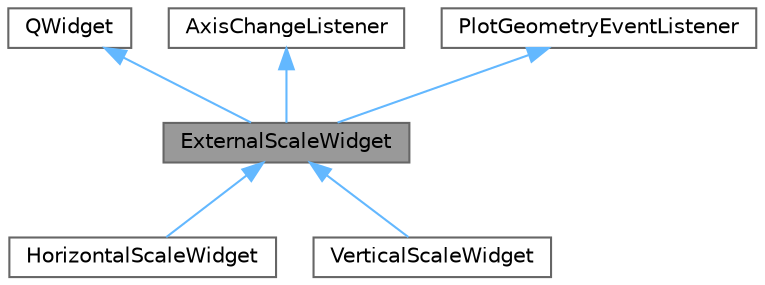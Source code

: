 digraph "ExternalScaleWidget"
{
 // LATEX_PDF_SIZE
  bgcolor="transparent";
  edge [fontname=Helvetica,fontsize=10,labelfontname=Helvetica,labelfontsize=10];
  node [fontname=Helvetica,fontsize=10,shape=box,height=0.2,width=0.4];
  Node1 [label="ExternalScaleWidget",height=0.2,width=0.4,color="gray40", fillcolor="grey60", style="filled", fontcolor="black",tooltip="A widget to configure and draw a scale external to a PlotSceneWidget or any other scroll area whose c..."];
  Node2 -> Node1 [dir="back",color="steelblue1",style="solid"];
  Node2 [label="QWidget",height=0.2,width=0.4,color="gray40", fillcolor="white", style="filled",tooltip=" "];
  Node3 -> Node1 [dir="back",color="steelblue1",style="solid"];
  Node3 [label="AxisChangeListener",height=0.2,width=0.4,color="gray40", fillcolor="white", style="filled",URL="$classAxisChangeListener.html",tooltip="A listener for axis change events."];
  Node4 -> Node1 [dir="back",color="steelblue1",style="solid"];
  Node4 [label="PlotGeometryEventListener",height=0.2,width=0.4,color="gray40", fillcolor="white", style="filled",URL="$classPlotGeometryEventListener.html",tooltip="This is an interface that you can subclass to be notified when the plot rect changes."];
  Node1 -> Node5 [dir="back",color="steelblue1",style="solid"];
  Node5 [label="HorizontalScaleWidget",height=0.2,width=0.4,color="gray40", fillcolor="white", style="filled",URL="$classHorizontalScaleWidget.html",tooltip="Convenience class that creates a horizontal scale."];
  Node1 -> Node6 [dir="back",color="steelblue1",style="solid"];
  Node6 [label="VerticalScaleWidget",height=0.2,width=0.4,color="gray40", fillcolor="white", style="filled",URL="$classVerticalScaleWidget.html",tooltip="Convenience class that creates a vertical scale."];
}
